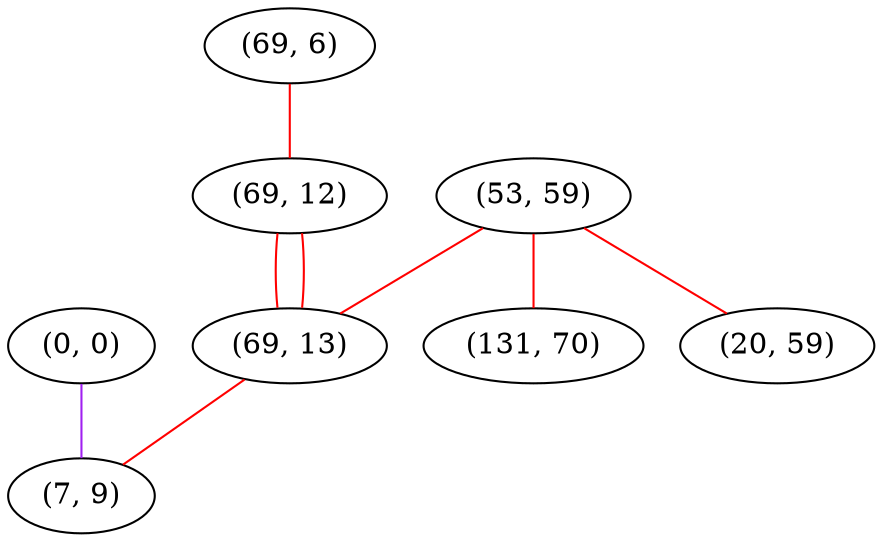 graph "" {
"(0, 0)";
"(53, 59)";
"(69, 6)";
"(69, 12)";
"(69, 13)";
"(131, 70)";
"(20, 59)";
"(7, 9)";
"(0, 0)" -- "(7, 9)"  [color=purple, key=0, weight=4];
"(53, 59)" -- "(131, 70)"  [color=red, key=0, weight=1];
"(53, 59)" -- "(69, 13)"  [color=red, key=0, weight=1];
"(53, 59)" -- "(20, 59)"  [color=red, key=0, weight=1];
"(69, 6)" -- "(69, 12)"  [color=red, key=0, weight=1];
"(69, 12)" -- "(69, 13)"  [color=red, key=0, weight=1];
"(69, 12)" -- "(69, 13)"  [color=red, key=1, weight=1];
"(69, 13)" -- "(7, 9)"  [color=red, key=0, weight=1];
}
